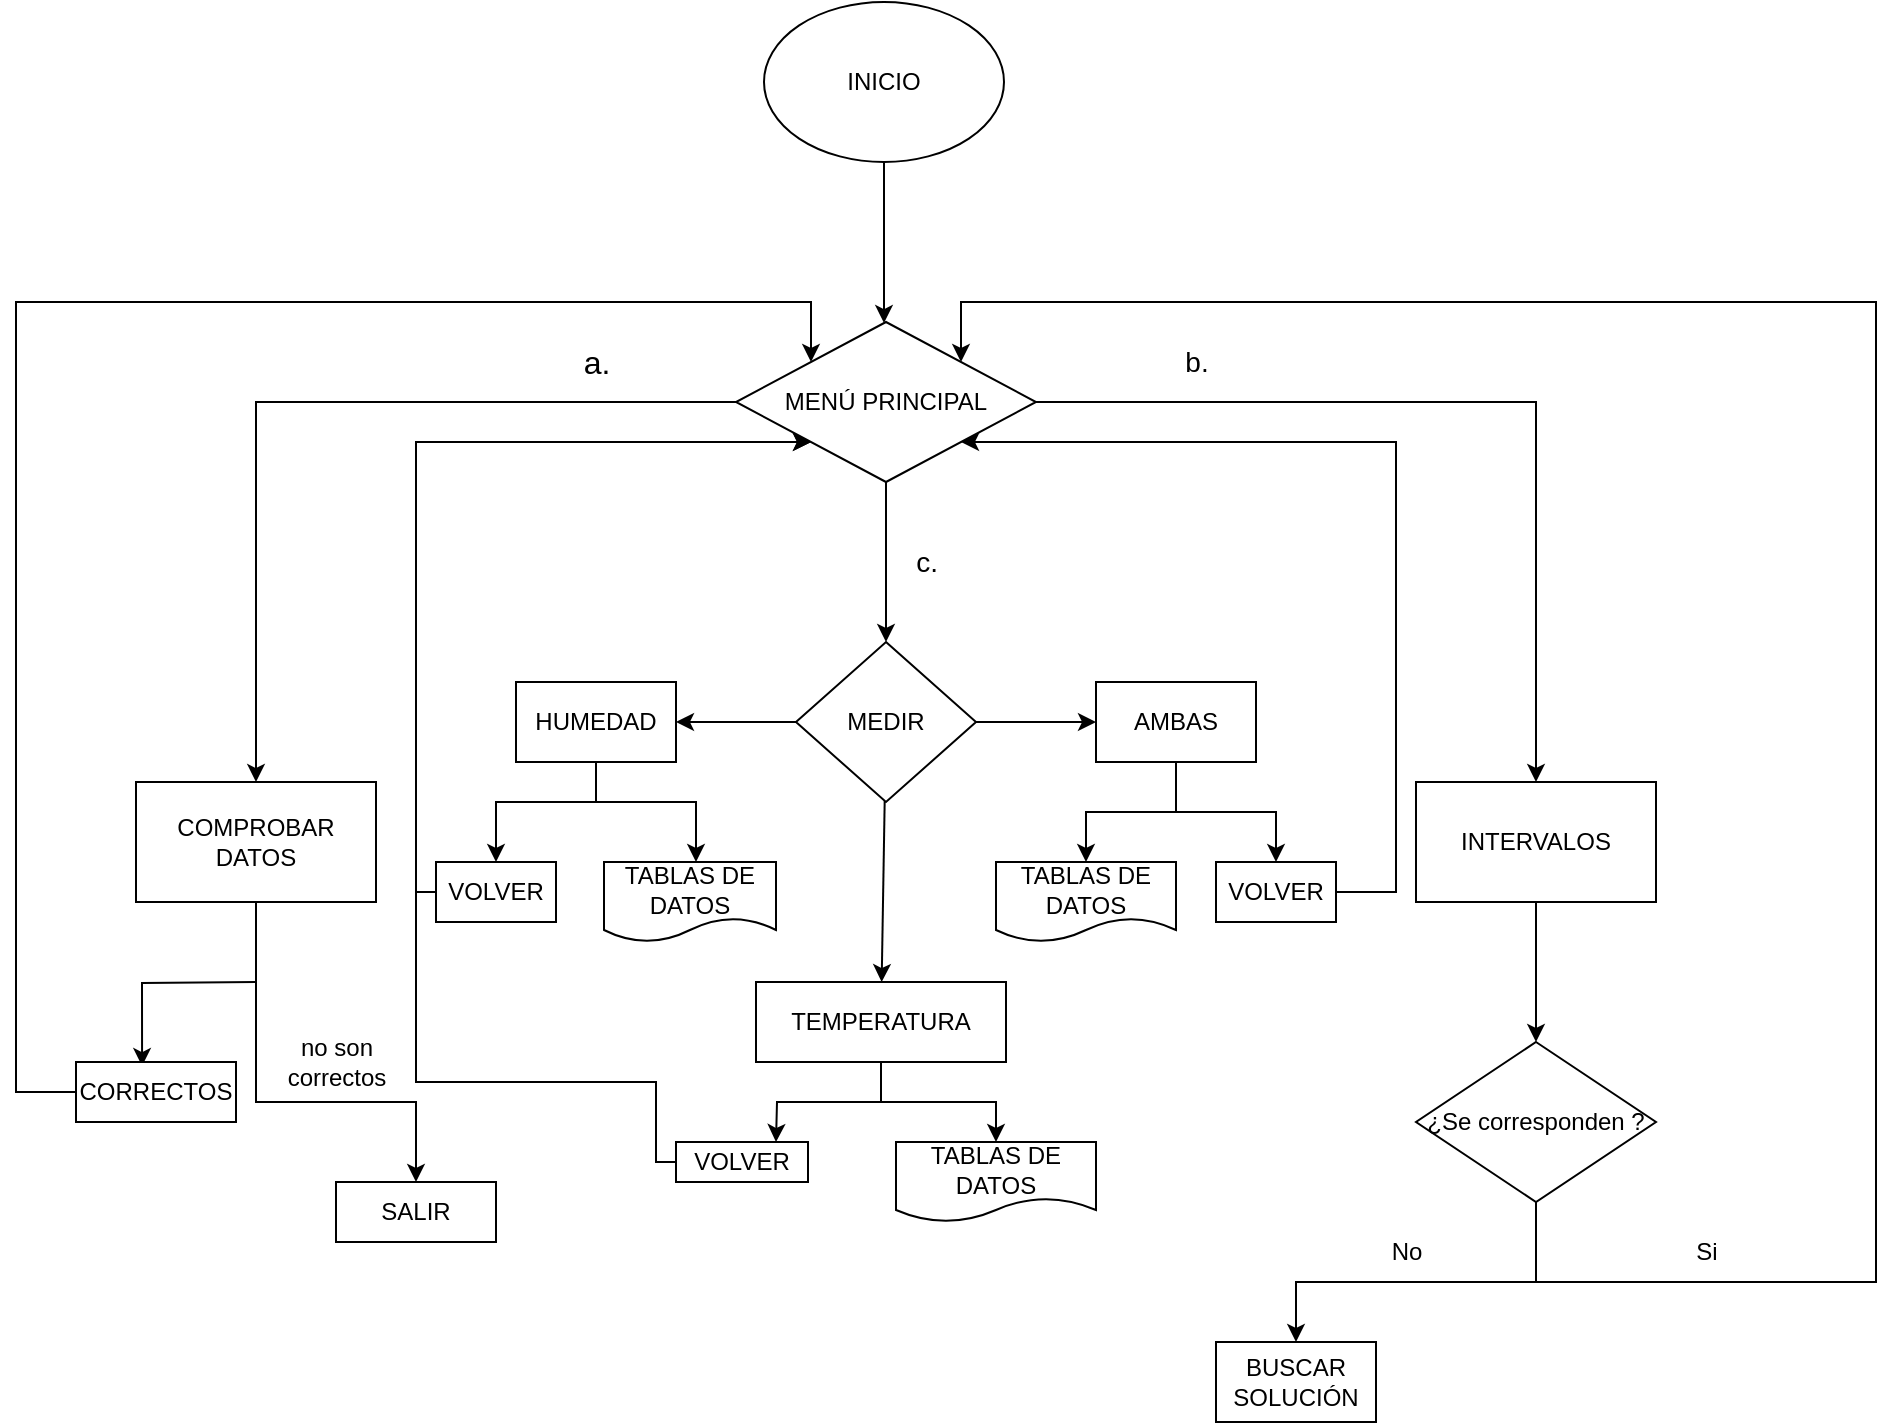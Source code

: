 <mxfile version="14.5.8" type="google"><diagram id="O2DtbXdjQBd3xHoE-yK2" name="Page-1"><mxGraphModel dx="1984" dy="643" grid="1" gridSize="10" guides="1" tooltips="1" connect="1" arrows="1" fold="1" page="1" pageScale="1" pageWidth="827" pageHeight="1169" math="0" shadow="0"><root><mxCell id="0"/><mxCell id="1" parent="0"/><mxCell id="psopD1vURtj5y2idUi8R-3" value="" style="edgeStyle=orthogonalEdgeStyle;rounded=0;orthogonalLoop=1;jettySize=auto;html=1;" parent="1" source="psopD1vURtj5y2idUi8R-1" target="psopD1vURtj5y2idUi8R-2" edge="1"><mxGeometry relative="1" as="geometry"><Array as="points"><mxPoint x="414" y="190"/><mxPoint x="414" y="190"/></Array></mxGeometry></mxCell><mxCell id="psopD1vURtj5y2idUi8R-1" value="INICIO" style="ellipse;whiteSpace=wrap;html=1;" parent="1" vertex="1"><mxGeometry x="354" y="30" width="120" height="80" as="geometry"/></mxCell><mxCell id="psopD1vURtj5y2idUi8R-8" value="" style="edgeStyle=orthogonalEdgeStyle;rounded=0;orthogonalLoop=1;jettySize=auto;html=1;" parent="1" source="psopD1vURtj5y2idUi8R-2" target="psopD1vURtj5y2idUi8R-7" edge="1"><mxGeometry relative="1" as="geometry"/></mxCell><mxCell id="psopD1vURtj5y2idUi8R-49" style="edgeStyle=orthogonalEdgeStyle;rounded=0;orthogonalLoop=1;jettySize=auto;html=1;" parent="1" source="psopD1vURtj5y2idUi8R-2" edge="1"><mxGeometry relative="1" as="geometry"><mxPoint x="100" y="420" as="targetPoint"/><Array as="points"><mxPoint x="100" y="230"/><mxPoint x="100" y="420"/></Array></mxGeometry></mxCell><mxCell id="4Gm1Kn-JMEIJrQyqlwLK-13" value="" style="edgeStyle=orthogonalEdgeStyle;rounded=0;orthogonalLoop=1;jettySize=auto;html=1;" edge="1" parent="1" source="psopD1vURtj5y2idUi8R-2" target="4Gm1Kn-JMEIJrQyqlwLK-12"><mxGeometry relative="1" as="geometry"/></mxCell><mxCell id="psopD1vURtj5y2idUi8R-2" value="MENÚ PRINCIPAL" style="rhombus;whiteSpace=wrap;html=1;" parent="1" vertex="1"><mxGeometry x="340" y="190" width="150" height="80" as="geometry"/></mxCell><mxCell id="psopD1vURtj5y2idUi8R-12" value="" style="edgeStyle=orthogonalEdgeStyle;rounded=0;orthogonalLoop=1;jettySize=auto;html=1;" parent="1" source="psopD1vURtj5y2idUi8R-7" target="psopD1vURtj5y2idUi8R-9" edge="1"><mxGeometry relative="1" as="geometry"/></mxCell><mxCell id="psopD1vURtj5y2idUi8R-13" value="" style="edgeStyle=orthogonalEdgeStyle;rounded=0;orthogonalLoop=1;jettySize=auto;html=1;" parent="1" source="psopD1vURtj5y2idUi8R-7" target="psopD1vURtj5y2idUi8R-10" edge="1"><mxGeometry relative="1" as="geometry"/></mxCell><mxCell id="psopD1vURtj5y2idUi8R-21" value="" style="edgeStyle=none;rounded=0;orthogonalLoop=1;jettySize=auto;html=1;" parent="1" source="psopD1vURtj5y2idUi8R-7" target="psopD1vURtj5y2idUi8R-20" edge="1"><mxGeometry relative="1" as="geometry"/></mxCell><mxCell id="psopD1vURtj5y2idUi8R-7" value="MEDIR" style="rhombus;whiteSpace=wrap;html=1;" parent="1" vertex="1"><mxGeometry x="370" y="350" width="90" height="80" as="geometry"/></mxCell><mxCell id="psopD1vURtj5y2idUi8R-46" value="" style="edgeStyle=orthogonalEdgeStyle;rounded=0;orthogonalLoop=1;jettySize=auto;html=1;" parent="1" source="psopD1vURtj5y2idUi8R-9" target="psopD1vURtj5y2idUi8R-45" edge="1"><mxGeometry relative="1" as="geometry"><Array as="points"><mxPoint x="270" y="430"/><mxPoint x="320" y="430"/></Array><mxPoint x="390" y="440" as="targetPoint"/></mxGeometry></mxCell><mxCell id="4Gm1Kn-JMEIJrQyqlwLK-22" value="" style="edgeStyle=orthogonalEdgeStyle;rounded=0;orthogonalLoop=1;jettySize=auto;html=1;exitX=0.5;exitY=1;exitDx=0;exitDy=0;entryX=0.5;entryY=0;entryDx=0;entryDy=0;" edge="1" parent="1" source="psopD1vURtj5y2idUi8R-9" target="4Gm1Kn-JMEIJrQyqlwLK-24"><mxGeometry relative="1" as="geometry"><mxPoint x="200" y="460" as="targetPoint"/><Array as="points"><mxPoint x="270" y="430"/><mxPoint x="220" y="430"/></Array></mxGeometry></mxCell><mxCell id="psopD1vURtj5y2idUi8R-9" value="HUMEDAD" style="rounded=0;whiteSpace=wrap;html=1;" parent="1" vertex="1"><mxGeometry x="230" y="370" width="80" height="40" as="geometry"/></mxCell><mxCell id="psopD1vURtj5y2idUi8R-48" value="" style="edgeStyle=orthogonalEdgeStyle;rounded=0;orthogonalLoop=1;jettySize=auto;html=1;" parent="1" source="psopD1vURtj5y2idUi8R-10" target="psopD1vURtj5y2idUi8R-47" edge="1"><mxGeometry relative="1" as="geometry"/></mxCell><mxCell id="4Gm1Kn-JMEIJrQyqlwLK-26" value="" style="edgeStyle=orthogonalEdgeStyle;rounded=0;orthogonalLoop=1;jettySize=auto;html=1;" edge="1" parent="1" source="psopD1vURtj5y2idUi8R-10"><mxGeometry relative="1" as="geometry"><mxPoint x="610" y="460" as="targetPoint"/><Array as="points"><mxPoint x="560" y="435"/><mxPoint x="610" y="435"/><mxPoint x="610" y="460"/></Array></mxGeometry></mxCell><mxCell id="psopD1vURtj5y2idUi8R-10" value="AMBAS" style="rounded=0;whiteSpace=wrap;html=1;" parent="1" vertex="1"><mxGeometry x="520" y="370" width="80" height="40" as="geometry"/></mxCell><mxCell id="psopD1vURtj5y2idUi8R-42" value="" style="edgeStyle=orthogonalEdgeStyle;rounded=0;orthogonalLoop=1;jettySize=auto;html=1;entryX=0.5;entryY=0;entryDx=0;entryDy=0;" parent="1" source="psopD1vURtj5y2idUi8R-20" target="psopD1vURtj5y2idUi8R-41" edge="1"><mxGeometry relative="1" as="geometry"><mxPoint x="320" y="580" as="targetPoint"/></mxGeometry></mxCell><mxCell id="4Gm1Kn-JMEIJrQyqlwLK-29" value="" style="edgeStyle=orthogonalEdgeStyle;rounded=0;orthogonalLoop=1;jettySize=auto;html=1;" edge="1" parent="1" source="psopD1vURtj5y2idUi8R-20"><mxGeometry relative="1" as="geometry"><mxPoint x="360" y="600" as="targetPoint"/></mxGeometry></mxCell><mxCell id="psopD1vURtj5y2idUi8R-20" value="TEMPERATURA" style="whiteSpace=wrap;html=1;" parent="1" vertex="1"><mxGeometry x="350" y="520" width="125" height="40" as="geometry"/></mxCell><mxCell id="psopD1vURtj5y2idUi8R-41" value="TABLAS DE DATOS" style="shape=document;whiteSpace=wrap;html=1;boundedLbl=1;" parent="1" vertex="1"><mxGeometry x="420" y="600" width="100" height="40" as="geometry"/></mxCell><mxCell id="psopD1vURtj5y2idUi8R-45" value="TABLAS DE DATOS" style="shape=document;whiteSpace=wrap;html=1;boundedLbl=1;rounded=0;" parent="1" vertex="1"><mxGeometry x="274" y="460" width="86" height="40" as="geometry"/></mxCell><mxCell id="psopD1vURtj5y2idUi8R-47" value="TABLAS DE DATOS" style="shape=document;whiteSpace=wrap;html=1;boundedLbl=1;rounded=0;" parent="1" vertex="1"><mxGeometry x="470" y="460" width="90" height="40" as="geometry"/></mxCell><mxCell id="psopD1vURtj5y2idUi8R-52" value="" style="edgeStyle=orthogonalEdgeStyle;rounded=0;orthogonalLoop=1;jettySize=auto;html=1;entryX=0.5;entryY=0;entryDx=0;entryDy=0;" parent="1" source="psopD1vURtj5y2idUi8R-50" target="4Gm1Kn-JMEIJrQyqlwLK-1" edge="1"><mxGeometry relative="1" as="geometry"><Array as="points"><mxPoint x="100" y="580"/><mxPoint x="180" y="580"/></Array></mxGeometry></mxCell><mxCell id="4Gm1Kn-JMEIJrQyqlwLK-11" value="" style="edgeStyle=orthogonalEdgeStyle;rounded=0;orthogonalLoop=1;jettySize=auto;html=1;entryX=0;entryY=0;entryDx=0;entryDy=0;exitX=0;exitY=0.5;exitDx=0;exitDy=0;" edge="1" parent="1" source="psopD1vURtj5y2idUi8R-51" target="psopD1vURtj5y2idUi8R-2"><mxGeometry relative="1" as="geometry"><mxPoint x="-20" y="620" as="sourcePoint"/><mxPoint x="380" y="180" as="targetPoint"/><Array as="points"><mxPoint x="-20" y="575"/><mxPoint x="-20" y="180"/><mxPoint x="378" y="180"/></Array></mxGeometry></mxCell><mxCell id="psopD1vURtj5y2idUi8R-50" value="COMPROBAR DATOS" style="rounded=0;whiteSpace=wrap;html=1;strokeColor=#000000;fillColor=#ffffff;" parent="1" vertex="1"><mxGeometry x="40" y="420" width="120" height="60" as="geometry"/></mxCell><mxCell id="4Gm1Kn-JMEIJrQyqlwLK-4" value="" style="edgeStyle=orthogonalEdgeStyle;rounded=0;orthogonalLoop=1;jettySize=auto;html=1;entryX=0.413;entryY=0.067;entryDx=0;entryDy=0;entryPerimeter=0;" edge="1" parent="1" target="psopD1vURtj5y2idUi8R-51"><mxGeometry relative="1" as="geometry"><mxPoint x="100" y="520" as="sourcePoint"/></mxGeometry></mxCell><mxCell id="psopD1vURtj5y2idUi8R-51" value="CORRECTOS" style="rounded=0;whiteSpace=wrap;html=1;strokeColor=#000000;fillColor=#ffffff;" parent="1" vertex="1"><mxGeometry x="10" y="560" width="80" height="30" as="geometry"/></mxCell><mxCell id="4Gm1Kn-JMEIJrQyqlwLK-1" value="SALIR" style="rounded=0;whiteSpace=wrap;html=1;" vertex="1" parent="1"><mxGeometry x="140" y="620" width="80" height="30" as="geometry"/></mxCell><mxCell id="4Gm1Kn-JMEIJrQyqlwLK-5" value="no son&lt;br&gt;correctos" style="text;html=1;align=center;verticalAlign=middle;resizable=0;points=[];autosize=1;strokeColor=none;" vertex="1" parent="1"><mxGeometry x="110" y="545" width="60" height="30" as="geometry"/></mxCell><mxCell id="4Gm1Kn-JMEIJrQyqlwLK-15" value="" style="edgeStyle=orthogonalEdgeStyle;rounded=0;orthogonalLoop=1;jettySize=auto;html=1;" edge="1" parent="1" source="4Gm1Kn-JMEIJrQyqlwLK-12" target="4Gm1Kn-JMEIJrQyqlwLK-14"><mxGeometry relative="1" as="geometry"/></mxCell><mxCell id="4Gm1Kn-JMEIJrQyqlwLK-12" value="INTERVALOS" style="whiteSpace=wrap;html=1;" vertex="1" parent="1"><mxGeometry x="680" y="420" width="120" height="60" as="geometry"/></mxCell><mxCell id="4Gm1Kn-JMEIJrQyqlwLK-17" value="" style="edgeStyle=orthogonalEdgeStyle;rounded=0;orthogonalLoop=1;jettySize=auto;html=1;exitX=0.5;exitY=1;exitDx=0;exitDy=0;" edge="1" parent="1" source="4Gm1Kn-JMEIJrQyqlwLK-14" target="4Gm1Kn-JMEIJrQyqlwLK-16"><mxGeometry relative="1" as="geometry"><Array as="points"><mxPoint x="740" y="670"/><mxPoint x="620" y="670"/></Array></mxGeometry></mxCell><mxCell id="4Gm1Kn-JMEIJrQyqlwLK-20" value="" style="edgeStyle=orthogonalEdgeStyle;rounded=0;orthogonalLoop=1;jettySize=auto;html=1;entryX=1;entryY=0;entryDx=0;entryDy=0;" edge="1" parent="1" target="psopD1vURtj5y2idUi8R-2"><mxGeometry relative="1" as="geometry"><mxPoint x="740" y="660" as="sourcePoint"/><mxPoint x="440" y="180" as="targetPoint"/><Array as="points"><mxPoint x="740" y="670"/><mxPoint x="910" y="670"/><mxPoint x="910" y="180"/><mxPoint x="453" y="180"/></Array></mxGeometry></mxCell><mxCell id="4Gm1Kn-JMEIJrQyqlwLK-14" value="¿Se corresponden ?" style="rhombus;whiteSpace=wrap;html=1;" vertex="1" parent="1"><mxGeometry x="680" y="550" width="120" height="80" as="geometry"/></mxCell><mxCell id="4Gm1Kn-JMEIJrQyqlwLK-16" value="BUSCAR&lt;br&gt;SOLUCIÓN" style="whiteSpace=wrap;html=1;" vertex="1" parent="1"><mxGeometry x="580" y="700" width="80" height="40" as="geometry"/></mxCell><mxCell id="4Gm1Kn-JMEIJrQyqlwLK-18" value="No" style="text;html=1;align=center;verticalAlign=middle;resizable=0;points=[];autosize=1;strokeColor=none;" vertex="1" parent="1"><mxGeometry x="660" y="645" width="30" height="20" as="geometry"/></mxCell><mxCell id="4Gm1Kn-JMEIJrQyqlwLK-21" value="Si" style="text;html=1;align=center;verticalAlign=middle;resizable=0;points=[];autosize=1;strokeColor=none;" vertex="1" parent="1"><mxGeometry x="810" y="645" width="30" height="20" as="geometry"/></mxCell><mxCell id="4Gm1Kn-JMEIJrQyqlwLK-25" value="" style="edgeStyle=orthogonalEdgeStyle;rounded=0;orthogonalLoop=1;jettySize=auto;html=1;entryX=0;entryY=1;entryDx=0;entryDy=0;" edge="1" parent="1" source="4Gm1Kn-JMEIJrQyqlwLK-24" target="psopD1vURtj5y2idUi8R-2"><mxGeometry relative="1" as="geometry"><mxPoint x="390" y="290" as="targetPoint"/><Array as="points"><mxPoint x="180" y="475"/><mxPoint x="180" y="250"/></Array></mxGeometry></mxCell><mxCell id="4Gm1Kn-JMEIJrQyqlwLK-24" value="VOLVER" style="rounded=0;whiteSpace=wrap;html=1;" vertex="1" parent="1"><mxGeometry x="190" y="460" width="60" height="30" as="geometry"/></mxCell><mxCell id="4Gm1Kn-JMEIJrQyqlwLK-28" value="" style="edgeStyle=orthogonalEdgeStyle;rounded=0;orthogonalLoop=1;jettySize=auto;html=1;entryX=1;entryY=1;entryDx=0;entryDy=0;" edge="1" parent="1" source="4Gm1Kn-JMEIJrQyqlwLK-27" target="psopD1vURtj5y2idUi8R-2"><mxGeometry relative="1" as="geometry"><mxPoint x="670" y="240" as="targetPoint"/><Array as="points"><mxPoint x="670" y="475"/><mxPoint x="670" y="250"/></Array></mxGeometry></mxCell><mxCell id="4Gm1Kn-JMEIJrQyqlwLK-27" value="VOLVER" style="rounded=0;whiteSpace=wrap;html=1;" vertex="1" parent="1"><mxGeometry x="580" y="460" width="60" height="30" as="geometry"/></mxCell><mxCell id="4Gm1Kn-JMEIJrQyqlwLK-31" value="" style="edgeStyle=orthogonalEdgeStyle;rounded=0;orthogonalLoop=1;jettySize=auto;html=1;exitX=0.5;exitY=0;exitDx=0;exitDy=0;entryX=0;entryY=1;entryDx=0;entryDy=0;" edge="1" parent="1" source="4Gm1Kn-JMEIJrQyqlwLK-30" target="psopD1vURtj5y2idUi8R-2"><mxGeometry relative="1" as="geometry"><mxPoint x="180" y="250" as="targetPoint"/><Array as="points"><mxPoint x="343" y="610"/><mxPoint x="300" y="610"/><mxPoint x="300" y="570"/><mxPoint x="180" y="570"/><mxPoint x="180" y="250"/></Array></mxGeometry></mxCell><mxCell id="4Gm1Kn-JMEIJrQyqlwLK-30" value="VOLVER" style="rounded=0;whiteSpace=wrap;html=1;" vertex="1" parent="1"><mxGeometry x="310" y="600" width="66" height="20" as="geometry"/></mxCell><mxCell id="4Gm1Kn-JMEIJrQyqlwLK-32" value="&lt;font size=&quot;3&quot;&gt;a.&lt;/font&gt;" style="text;html=1;align=center;verticalAlign=middle;resizable=0;points=[];autosize=1;strokeColor=none;" vertex="1" parent="1"><mxGeometry x="255" y="200" width="30" height="20" as="geometry"/></mxCell><mxCell id="4Gm1Kn-JMEIJrQyqlwLK-33" value="&lt;font style=&quot;font-size: 14px&quot;&gt;b.&lt;/font&gt;" style="text;html=1;align=center;verticalAlign=middle;resizable=0;points=[];autosize=1;strokeColor=none;" vertex="1" parent="1"><mxGeometry x="555" y="200" width="30" height="20" as="geometry"/></mxCell><mxCell id="4Gm1Kn-JMEIJrQyqlwLK-34" value="&lt;font style=&quot;font-size: 14px&quot;&gt;c.&lt;/font&gt;" style="text;html=1;align=center;verticalAlign=middle;resizable=0;points=[];autosize=1;strokeColor=none;" vertex="1" parent="1"><mxGeometry x="420" y="300" width="30" height="20" as="geometry"/></mxCell></root></mxGraphModel></diagram></mxfile>